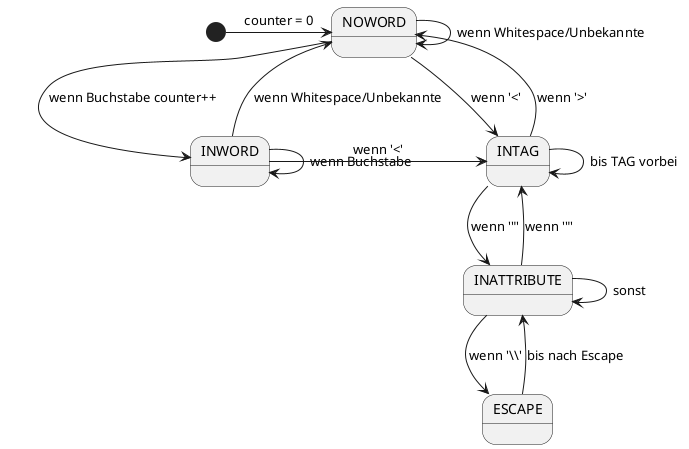 @startuml
[*] -> NOWORD : counter = 0
INWORD -> INWORD : wenn Buchstabe
INWORD --> NOWORD : wenn Whitespace/Unbekannte
INWORD -> INTAG : wenn '<'

NOWORD -> NOWORD : wenn Whitespace/Unbekannte
NOWORD -> INTAG : wenn '<'
NOWORD -> INWORD : wenn Buchstabe counter++

INTAG --> NOWORD : wenn '>'
INTAG --> INATTRIBUTE : wenn '"'
INTAG -> INTAG : bis TAG vorbei

INATTRIBUTE --> INTAG : wenn '"'
INATTRIBUTE --> ESCAPE : wenn '\\\'
INATTRIBUTE -> INATTRIBUTE : sonst

ESCAPE --> INATTRIBUTE : bis nach Escape
@enduml